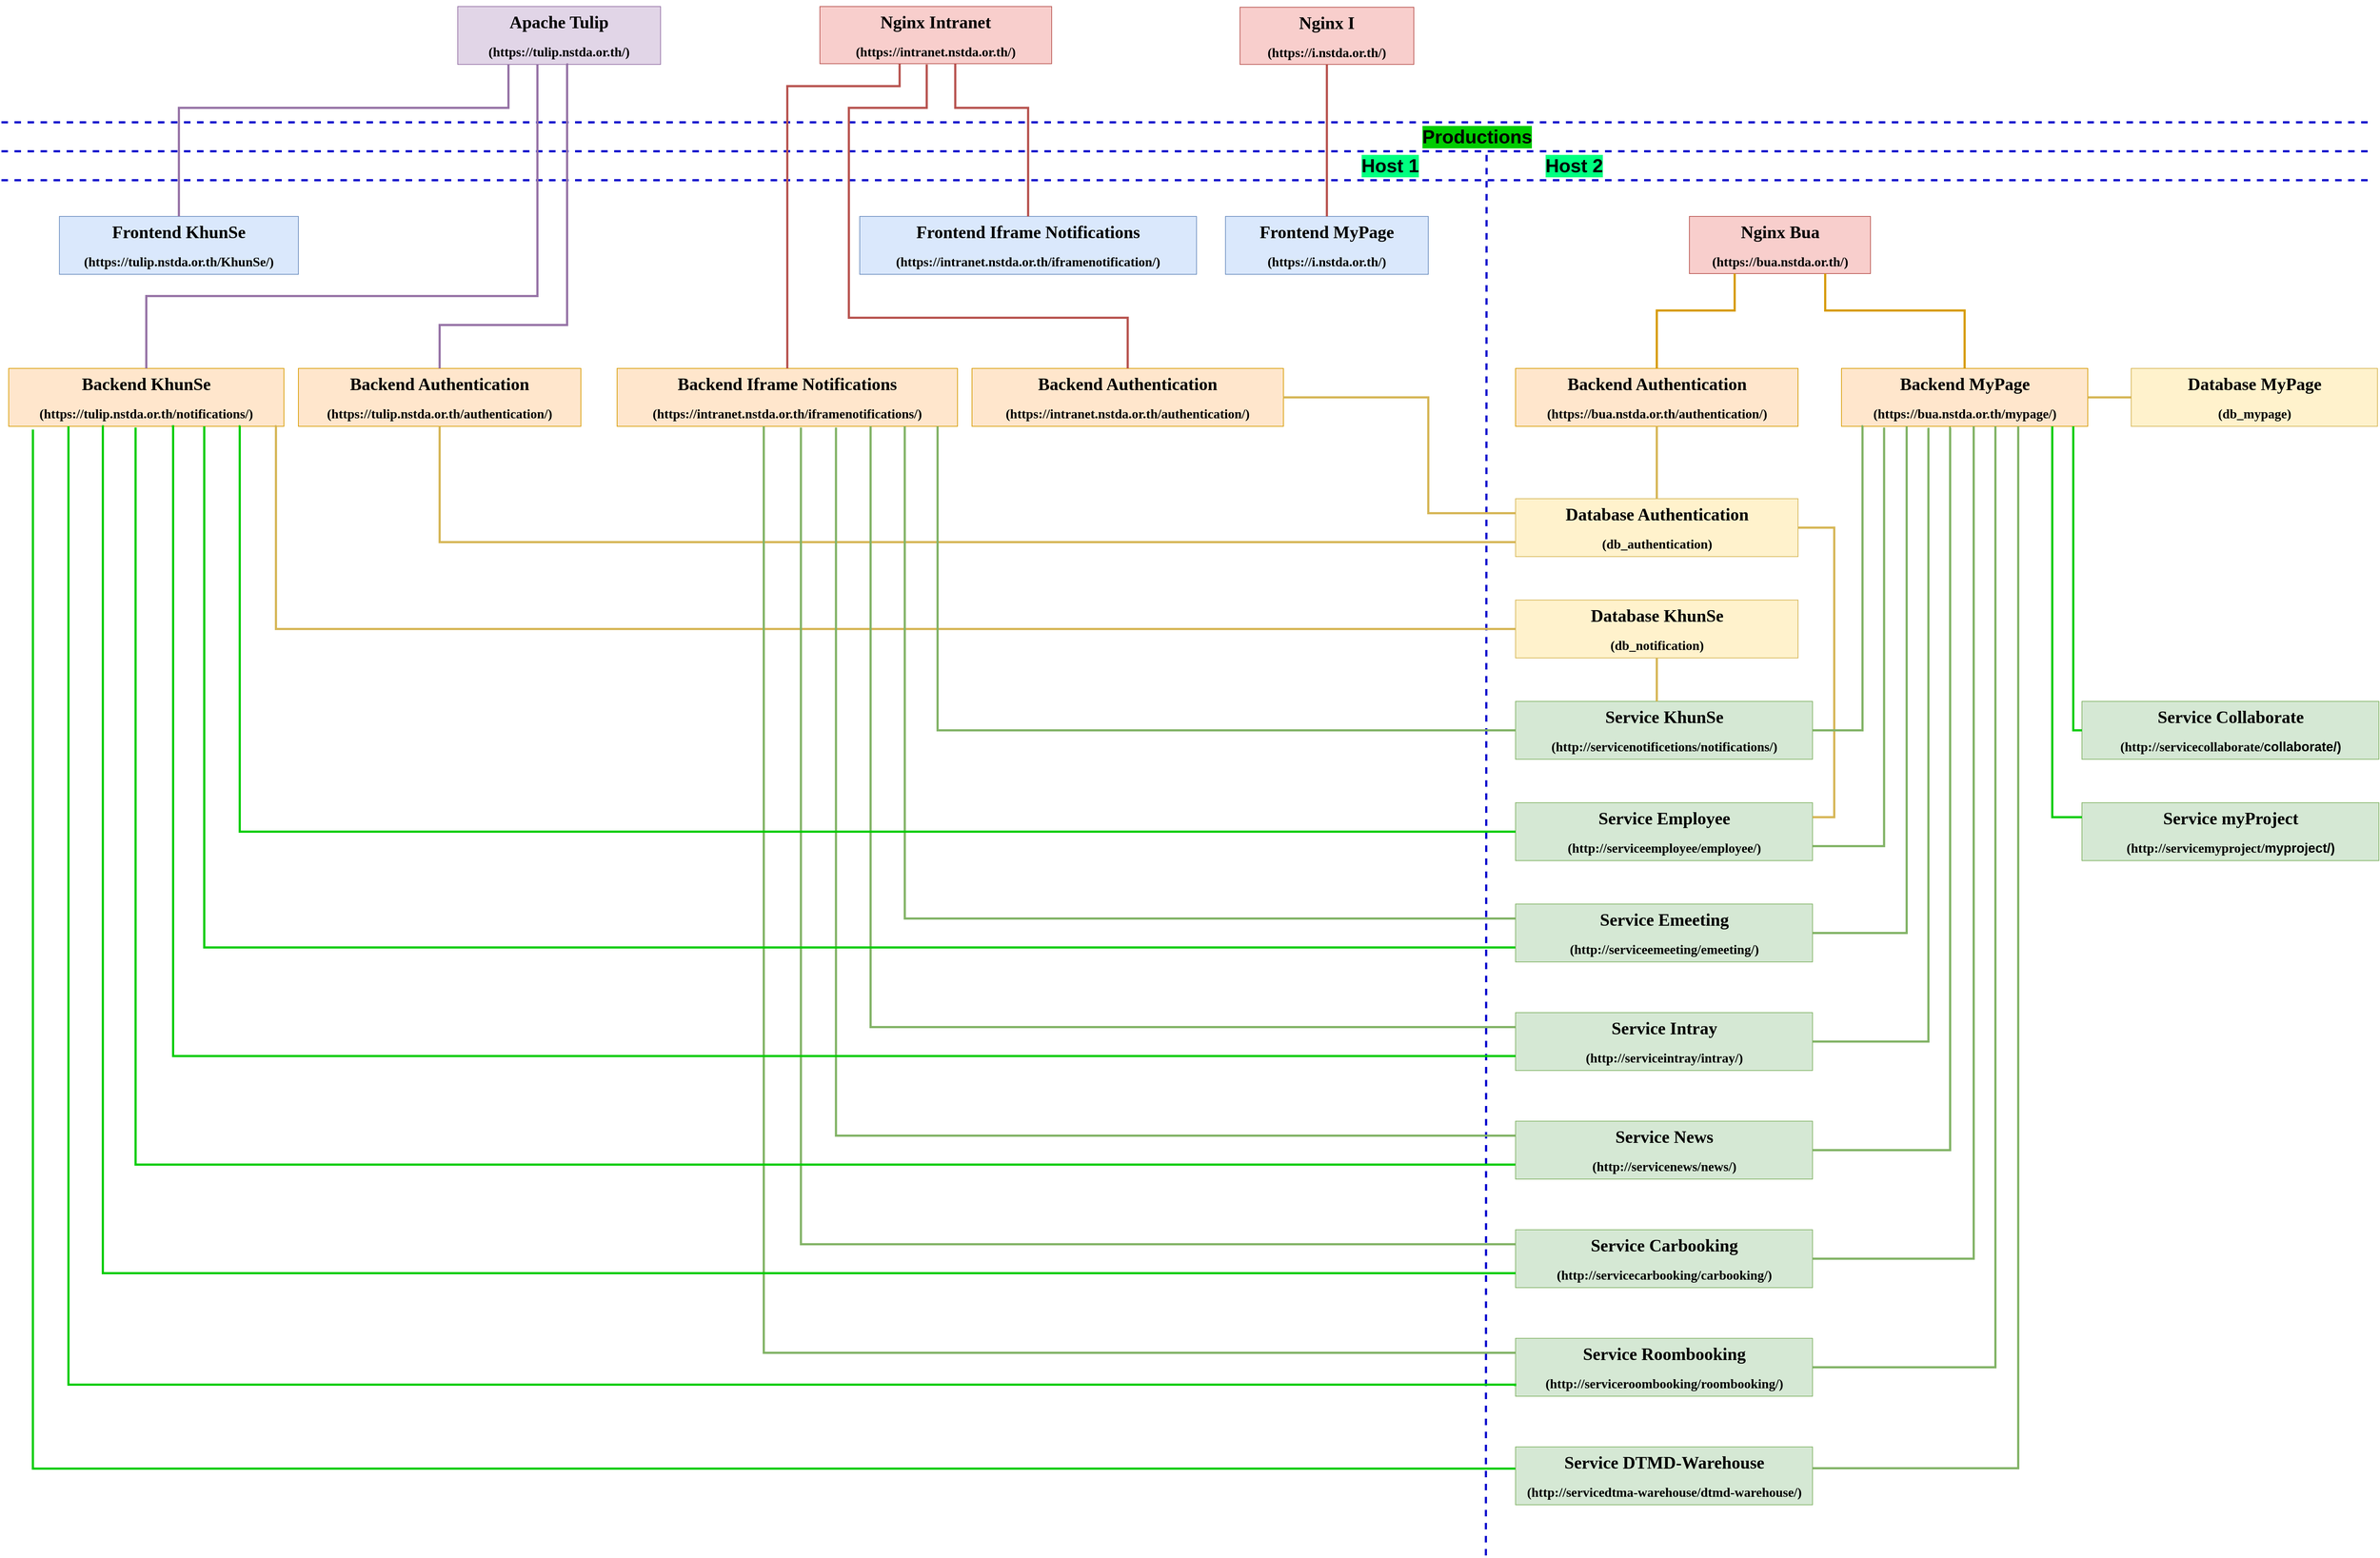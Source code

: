 <mxfile version="12.0.2" type="github" pages="1"><diagram id="PuvWTiWuYBsvPE7_PsKm" name="Page-1"><mxGraphModel dx="5520" dy="2437" grid="1" gridSize="10" guides="1" tooltips="1" connect="1" arrows="1" fold="1" page="1" pageScale="1" pageWidth="827" pageHeight="1169" math="0" shadow="0"><root><mxCell id="0"/><mxCell id="1" parent="0"/><mxCell id="FU3L2KJ_LTW0EthmkaDW-1" value="&lt;h1&gt;&lt;font face=&quot;Tahoma&quot;&gt;Frontend Iframe Notifications&lt;/font&gt;&lt;/h1&gt;&lt;h2&gt;&lt;font face=&quot;Tahoma&quot;&gt;(https://intranet.nstda.or.th/iframenotification/)&lt;/font&gt;&lt;/h2&gt;" style="rounded=0;whiteSpace=wrap;html=1;fillColor=#dae8fc;strokeColor=#6c8ebf;" parent="1" vertex="1"><mxGeometry x="375" y="330" width="465" height="80" as="geometry"/></mxCell><mxCell id="FU3L2KJ_LTW0EthmkaDW-2" value="&lt;h1&gt;&lt;font face=&quot;Tahoma&quot;&gt;Frontend KhunSe&lt;/font&gt;&lt;/h1&gt;&lt;h2&gt;&lt;font face=&quot;Tahoma&quot;&gt;(https://tulip.nstda.or.th/KhunSe/)&lt;/font&gt;&lt;/h2&gt;" style="rounded=0;whiteSpace=wrap;html=1;fillColor=#dae8fc;strokeColor=#6c8ebf;" parent="1" vertex="1"><mxGeometry x="-730" y="330" width="330" height="80" as="geometry"/></mxCell><mxCell id="FU3L2KJ_LTW0EthmkaDW-3" value="&lt;h1&gt;&lt;font face=&quot;Tahoma&quot;&gt;Frontend MyPage&lt;/font&gt;&lt;/h1&gt;&lt;h2&gt;&lt;font face=&quot;Tahoma&quot;&gt;(https://i.nstda.or.th/)&lt;/font&gt;&lt;/h2&gt;" style="rounded=0;whiteSpace=wrap;html=1;fillColor=#dae8fc;strokeColor=#6c8ebf;" parent="1" vertex="1"><mxGeometry x="880" y="330" width="280" height="80" as="geometry"/></mxCell><mxCell id="FU3L2KJ_LTW0EthmkaDW-4" value="&lt;h1&gt;&lt;font face=&quot;Tahoma&quot;&gt;Backend KhunSe&lt;/font&gt;&lt;/h1&gt;&lt;h2&gt;&lt;font face=&quot;Tahoma&quot;&gt;(https://tulip.nstda.or.th/notifications/)&lt;/font&gt;&lt;/h2&gt;" style="rounded=0;whiteSpace=wrap;html=1;fillColor=#ffe6cc;strokeColor=#d79b00;" parent="1" vertex="1"><mxGeometry x="-800" y="540" width="380" height="80" as="geometry"/></mxCell><mxCell id="FU3L2KJ_LTW0EthmkaDW-5" style="edgeStyle=orthogonalEdgeStyle;rounded=0;orthogonalLoop=1;jettySize=auto;html=1;exitX=0.584;exitY=1;exitDx=0;exitDy=0;entryX=0.5;entryY=0;entryDx=0;entryDy=0;strokeColor=#b85450;strokeWidth=3;fontSize=26;endArrow=none;endFill=0;fillColor=#f8cecc;exitPerimeter=0;" parent="1" source="FU3L2KJ_LTW0EthmkaDW-6" target="FU3L2KJ_LTW0EthmkaDW-1" edge="1"><mxGeometry relative="1" as="geometry"><Array as="points"><mxPoint x="507" y="180"/><mxPoint x="608" y="180"/></Array></mxGeometry></mxCell><mxCell id="FU3L2KJ_LTW0EthmkaDW-6" value="&lt;h1&gt;&lt;font face=&quot;Tahoma&quot;&gt;Nginx Intranet&lt;/font&gt;&lt;/h1&gt;&lt;h2&gt;&lt;font face=&quot;Tahoma&quot;&gt;(https://intranet.nstda.or.th/)&lt;/font&gt;&lt;/h2&gt;" style="rounded=0;whiteSpace=wrap;html=1;fillColor=#f8cecc;strokeColor=#b85450;" parent="1" vertex="1"><mxGeometry x="320" y="40" width="320" height="79" as="geometry"/></mxCell><mxCell id="FU3L2KJ_LTW0EthmkaDW-7" value="&lt;h1&gt;&lt;font face=&quot;Tahoma&quot;&gt;Apache Tulip&lt;/font&gt;&lt;/h1&gt;&lt;h2&gt;&lt;font face=&quot;Tahoma&quot;&gt;(https://tulip.nstda.or.th/)&lt;/font&gt;&lt;/h2&gt;" style="rounded=0;whiteSpace=wrap;html=1;fillColor=#e1d5e7;strokeColor=#9673a6;" parent="1" vertex="1"><mxGeometry x="-180" y="40" width="280" height="80" as="geometry"/></mxCell><mxCell id="FU3L2KJ_LTW0EthmkaDW-8" value="&lt;h1&gt;&lt;font face=&quot;Tahoma&quot;&gt;Backend Authentication&lt;/font&gt;&lt;/h1&gt;&lt;h2&gt;&lt;font face=&quot;Tahoma&quot;&gt;(https://tulip.nstda.or.th/authentication/)&lt;/font&gt;&lt;/h2&gt;" style="rounded=0;whiteSpace=wrap;html=1;fillColor=#ffe6cc;strokeColor=#d79b00;" parent="1" vertex="1"><mxGeometry x="-400" y="540" width="390" height="80" as="geometry"/></mxCell><mxCell id="FU3L2KJ_LTW0EthmkaDW-9" value="" style="endArrow=none;dashed=1;html=1;strokeColor=#0000CC;strokeWidth=3;" parent="1" edge="1"><mxGeometry width="50" height="50" relative="1" as="geometry"><mxPoint x="-810" y="240" as="sourcePoint"/><mxPoint x="2460" y="240" as="targetPoint"/></mxGeometry></mxCell><mxCell id="FU3L2KJ_LTW0EthmkaDW-10" value="&lt;b style=&quot;font-size: 26px;&quot;&gt;&lt;font style=&quot;font-size: 26px;&quot;&gt;Host 1&lt;/font&gt;&lt;/b&gt;" style="text;html=1;resizable=0;points=[];align=center;verticalAlign=middle;labelBackgroundColor=#00FF80;fontSize=26;" parent="FU3L2KJ_LTW0EthmkaDW-9" vertex="1" connectable="0"><mxGeometry x="-0.139" y="-10" relative="1" as="geometry"><mxPoint x="509.5" y="10" as="offset"/></mxGeometry></mxCell><mxCell id="FU3L2KJ_LTW0EthmkaDW-11" value="&lt;h1&gt;&lt;font face=&quot;Tahoma&quot;&gt;Nginx I&lt;/font&gt;&lt;/h1&gt;&lt;h2&gt;&lt;font face=&quot;Tahoma&quot;&gt;(https://i.nstda.or.th/)&lt;/font&gt;&lt;/h2&gt;" style="rounded=0;whiteSpace=wrap;html=1;fillColor=#f8cecc;strokeColor=#b85450;" parent="1" vertex="1"><mxGeometry x="900" y="41" width="240" height="79" as="geometry"/></mxCell><mxCell id="FU3L2KJ_LTW0EthmkaDW-12" value="" style="endArrow=none;dashed=1;html=1;strokeColor=#0000CC;strokeWidth=3;" parent="1" edge="1"><mxGeometry width="50" height="50" relative="1" as="geometry"><mxPoint x="-810" y="280" as="sourcePoint"/><mxPoint x="2460" y="280" as="targetPoint"/></mxGeometry></mxCell><mxCell id="FU3L2KJ_LTW0EthmkaDW-13" value="" style="endArrow=none;dashed=1;html=1;strokeColor=#0000CC;strokeWidth=3;" parent="1" edge="1"><mxGeometry width="50" height="50" relative="1" as="geometry"><mxPoint x="1239.5" y="2180" as="sourcePoint"/><mxPoint x="1240.5" y="240" as="targetPoint"/></mxGeometry></mxCell><mxCell id="FU3L2KJ_LTW0EthmkaDW-14" value="&lt;h1&gt;&lt;font face=&quot;Tahoma&quot;&gt;Nginx Bua&lt;/font&gt;&lt;/h1&gt;&lt;h2&gt;&lt;font face=&quot;Tahoma&quot;&gt;(https://bua.nstda.or.th/)&lt;/font&gt;&lt;/h2&gt;" style="rounded=0;whiteSpace=wrap;html=1;fillColor=#f8cecc;strokeColor=#b85450;" parent="1" vertex="1"><mxGeometry x="1520.5" y="330" width="250" height="79" as="geometry"/></mxCell><mxCell id="FU3L2KJ_LTW0EthmkaDW-15" value="" style="endArrow=none;dashed=1;html=1;strokeColor=#0000CC;strokeWidth=3;" parent="1" edge="1"><mxGeometry width="50" height="50" relative="1" as="geometry"><mxPoint x="-810" y="200" as="sourcePoint"/><mxPoint x="2460" y="200" as="targetPoint"/></mxGeometry></mxCell><mxCell id="FU3L2KJ_LTW0EthmkaDW-16" value="&lt;b style=&quot;font-size: 26px&quot;&gt;&lt;font style=&quot;font-size: 26px&quot;&gt;Productions&lt;/font&gt;&lt;/b&gt;" style="text;html=1;resizable=0;points=[];align=center;verticalAlign=middle;labelBackgroundColor=#00CC00;fontSize=26;" parent="FU3L2KJ_LTW0EthmkaDW-15" vertex="1" connectable="0"><mxGeometry x="-0.139" y="-10" relative="1" as="geometry"><mxPoint x="629.5" y="10" as="offset"/></mxGeometry></mxCell><mxCell id="FU3L2KJ_LTW0EthmkaDW-17" value="&lt;b style=&quot;font-size: 26px&quot;&gt;&lt;font style=&quot;font-size: 26px&quot;&gt;Host 2&lt;/font&gt;&lt;/b&gt;" style="text;html=1;resizable=0;points=[];align=center;verticalAlign=middle;labelBackgroundColor=#00FF80;fontSize=26;" parent="1" vertex="1" connectable="0"><mxGeometry x="1376.548" y="249.195" as="geometry"><mxPoint x="-16" y="10.5" as="offset"/></mxGeometry></mxCell><mxCell id="FU3L2KJ_LTW0EthmkaDW-18" style="edgeStyle=orthogonalEdgeStyle;rounded=0;orthogonalLoop=1;jettySize=auto;html=1;exitX=0.25;exitY=1;exitDx=0;exitDy=0;entryX=0.5;entryY=0;entryDx=0;entryDy=0;strokeColor=#9673a6;strokeWidth=3;fontSize=26;endArrow=none;endFill=0;fillColor=#e1d5e7;" parent="1" source="FU3L2KJ_LTW0EthmkaDW-7" target="FU3L2KJ_LTW0EthmkaDW-2" edge="1"><mxGeometry relative="1" as="geometry"><mxPoint x="-233" y="100" as="sourcePoint"/><mxPoint x="-500" y="309" as="targetPoint"/><Array as="points"><mxPoint x="-110" y="180"/><mxPoint x="-565" y="180"/></Array></mxGeometry></mxCell><mxCell id="FU3L2KJ_LTW0EthmkaDW-19" style="edgeStyle=orthogonalEdgeStyle;rounded=0;orthogonalLoop=1;jettySize=auto;html=1;exitX=0.25;exitY=1;exitDx=0;exitDy=0;entryX=0.5;entryY=0;entryDx=0;entryDy=0;strokeColor=#9673a6;strokeWidth=3;fontSize=26;endArrow=none;endFill=0;fillColor=#e1d5e7;" parent="1" target="FU3L2KJ_LTW0EthmkaDW-4" edge="1"><mxGeometry relative="1" as="geometry"><mxPoint x="-70" y="120" as="sourcePoint"/><mxPoint x="-230" y="331" as="targetPoint"/><Array as="points"><mxPoint x="-70" y="440"/><mxPoint x="-610" y="440"/></Array></mxGeometry></mxCell><mxCell id="FU3L2KJ_LTW0EthmkaDW-20" style="edgeStyle=orthogonalEdgeStyle;rounded=0;orthogonalLoop=1;jettySize=auto;html=1;exitX=0.25;exitY=1;exitDx=0;exitDy=0;entryX=0.5;entryY=0;entryDx=0;entryDy=0;strokeColor=#9673a6;strokeWidth=3;fontSize=26;endArrow=none;endFill=0;fillColor=#e1d5e7;" parent="1" target="FU3L2KJ_LTW0EthmkaDW-8" edge="1"><mxGeometry relative="1" as="geometry"><mxPoint x="-30" y="120" as="sourcePoint"/><mxPoint x="-569" y="539" as="targetPoint"/><Array as="points"><mxPoint x="-29" y="480"/><mxPoint x="-205" y="480"/></Array></mxGeometry></mxCell><mxCell id="FU3L2KJ_LTW0EthmkaDW-21" value="&lt;h1&gt;&lt;font face=&quot;Tahoma&quot;&gt;Backend Iframe Notifications&lt;/font&gt;&lt;/h1&gt;&lt;h2&gt;&lt;font face=&quot;Tahoma&quot;&gt;(https://intranet.nstda.or.th/iframenotifications/)&lt;/font&gt;&lt;/h2&gt;" style="rounded=0;whiteSpace=wrap;html=1;fillColor=#ffe6cc;strokeColor=#d79b00;" parent="1" vertex="1"><mxGeometry x="40" y="540" width="470" height="80" as="geometry"/></mxCell><mxCell id="FU3L2KJ_LTW0EthmkaDW-22" value="&lt;h1&gt;&lt;font face=&quot;Tahoma&quot;&gt;Backend Authentication&lt;/font&gt;&lt;/h1&gt;&lt;h2&gt;&lt;font face=&quot;Tahoma&quot;&gt;(https://intranet.nstda.or.th/authentication/)&lt;/font&gt;&lt;/h2&gt;" style="rounded=0;whiteSpace=wrap;html=1;fillColor=#ffe6cc;strokeColor=#d79b00;" parent="1" vertex="1"><mxGeometry x="530" y="540" width="430" height="80" as="geometry"/></mxCell><mxCell id="FU3L2KJ_LTW0EthmkaDW-23" style="edgeStyle=orthogonalEdgeStyle;rounded=0;orthogonalLoop=1;jettySize=auto;html=1;entryX=0.5;entryY=0;entryDx=0;entryDy=0;strokeColor=#b85450;strokeWidth=3;fontSize=26;endArrow=none;endFill=0;fillColor=#f8cecc;" parent="1" target="FU3L2KJ_LTW0EthmkaDW-22" edge="1"><mxGeometry relative="1" as="geometry"><mxPoint x="467.5" y="120" as="sourcePoint"/><mxPoint x="618" y="340" as="targetPoint"/><Array as="points"><mxPoint x="468" y="180"/><mxPoint x="360" y="180"/><mxPoint x="360" y="470"/><mxPoint x="745" y="470"/></Array></mxGeometry></mxCell><mxCell id="FU3L2KJ_LTW0EthmkaDW-24" style="edgeStyle=orthogonalEdgeStyle;rounded=0;orthogonalLoop=1;jettySize=auto;html=1;exitX=0.344;exitY=1;exitDx=0;exitDy=0;entryX=0.5;entryY=0;entryDx=0;entryDy=0;strokeColor=#b85450;strokeWidth=3;fontSize=26;endArrow=none;endFill=0;fillColor=#f8cecc;exitPerimeter=0;" parent="1" source="FU3L2KJ_LTW0EthmkaDW-6" target="FU3L2KJ_LTW0EthmkaDW-21" edge="1"><mxGeometry relative="1" as="geometry"><mxPoint x="150" y="218" as="sourcePoint"/><mxPoint x="251" y="429" as="targetPoint"/><Array as="points"><mxPoint x="430" y="150"/><mxPoint x="275" y="150"/></Array></mxGeometry></mxCell><mxCell id="FU3L2KJ_LTW0EthmkaDW-25" style="edgeStyle=orthogonalEdgeStyle;rounded=0;orthogonalLoop=1;jettySize=auto;html=1;exitX=0.5;exitY=1;exitDx=0;exitDy=0;entryX=0.5;entryY=0;entryDx=0;entryDy=0;strokeColor=#b85450;strokeWidth=3;fontSize=26;endArrow=none;endFill=0;fillColor=#f8cecc;" parent="1" source="FU3L2KJ_LTW0EthmkaDW-11" target="FU3L2KJ_LTW0EthmkaDW-3" edge="1"><mxGeometry relative="1" as="geometry"><mxPoint x="517" y="129" as="sourcePoint"/><mxPoint x="618" y="340" as="targetPoint"/><Array as="points"><mxPoint x="1020" y="160"/><mxPoint x="1020" y="160"/></Array></mxGeometry></mxCell><mxCell id="FU3L2KJ_LTW0EthmkaDW-26" value="&lt;h1&gt;&lt;font face=&quot;Tahoma&quot;&gt;Backend Authentication&lt;/font&gt;&lt;/h1&gt;&lt;h2&gt;&lt;font face=&quot;Tahoma&quot;&gt;(https://bua.nstda.or.th/authentication/)&lt;/font&gt;&lt;/h2&gt;" style="rounded=0;whiteSpace=wrap;html=1;fillColor=#ffe6cc;strokeColor=#d79b00;" parent="1" vertex="1"><mxGeometry x="1280.5" y="540" width="390" height="80" as="geometry"/></mxCell><mxCell id="FU3L2KJ_LTW0EthmkaDW-27" style="edgeStyle=orthogonalEdgeStyle;rounded=0;orthogonalLoop=1;jettySize=auto;html=1;exitX=0.25;exitY=1;exitDx=0;exitDy=0;entryX=0.5;entryY=0;entryDx=0;entryDy=0;strokeColor=#d79b00;strokeWidth=3;fontSize=26;endArrow=none;endFill=0;fillColor=#ffe6cc;" parent="1" source="FU3L2KJ_LTW0EthmkaDW-14" target="FU3L2KJ_LTW0EthmkaDW-26" edge="1"><mxGeometry relative="1" as="geometry"><mxPoint x="457.5" y="129" as="sourcePoint"/><mxPoint x="558.5" y="340" as="targetPoint"/><Array as="points"><mxPoint x="1583.5" y="460"/><mxPoint x="1475.5" y="460"/></Array></mxGeometry></mxCell><mxCell id="FU3L2KJ_LTW0EthmkaDW-28" value="&lt;h1&gt;&lt;font face=&quot;Tahoma&quot;&gt;Backend MyPage&lt;/font&gt;&lt;/h1&gt;&lt;h2&gt;&lt;font face=&quot;Tahoma&quot;&gt;(https://bua.nstda.or.th/mypage/)&lt;/font&gt;&lt;/h2&gt;" style="rounded=0;whiteSpace=wrap;html=1;fillColor=#ffe6cc;strokeColor=#d79b00;" parent="1" vertex="1"><mxGeometry x="1730.5" y="540" width="340" height="80" as="geometry"/></mxCell><mxCell id="FU3L2KJ_LTW0EthmkaDW-29" style="edgeStyle=orthogonalEdgeStyle;rounded=0;orthogonalLoop=1;jettySize=auto;html=1;exitX=0.75;exitY=1;exitDx=0;exitDy=0;entryX=0.5;entryY=0;entryDx=0;entryDy=0;strokeColor=#d79b00;strokeWidth=3;fontSize=26;endArrow=none;endFill=0;fillColor=#ffe6cc;" parent="1" source="FU3L2KJ_LTW0EthmkaDW-14" target="FU3L2KJ_LTW0EthmkaDW-28" edge="1"><mxGeometry relative="1" as="geometry"><mxPoint x="1593.5" y="419" as="sourcePoint"/><mxPoint x="1485.5" y="550" as="targetPoint"/><Array as="points"><mxPoint x="1708.5" y="460"/><mxPoint x="1900.5" y="460"/></Array></mxGeometry></mxCell><mxCell id="FU3L2KJ_LTW0EthmkaDW-30" value="&lt;h1&gt;&lt;font face=&quot;Tahoma&quot;&gt;Database Authentication&lt;/font&gt;&lt;/h1&gt;&lt;div&gt;&lt;h2&gt;&lt;font face=&quot;Tahoma&quot;&gt;(db_authentication)&lt;/font&gt;&lt;/h2&gt;&lt;/div&gt;" style="rounded=0;whiteSpace=wrap;html=1;fillColor=#fff2cc;strokeColor=#d6b656;" parent="1" vertex="1"><mxGeometry x="1280.5" y="720" width="390" height="80" as="geometry"/></mxCell><mxCell id="FU3L2KJ_LTW0EthmkaDW-31" style="edgeStyle=orthogonalEdgeStyle;rounded=0;orthogonalLoop=1;jettySize=auto;html=1;exitX=0.5;exitY=1;exitDx=0;exitDy=0;entryX=0.5;entryY=0;entryDx=0;entryDy=0;strokeColor=#d6b656;strokeWidth=3;fontSize=26;endArrow=none;endFill=0;fillColor=#fff2cc;" parent="1" source="FU3L2KJ_LTW0EthmkaDW-26" target="FU3L2KJ_LTW0EthmkaDW-30" edge="1"><mxGeometry relative="1" as="geometry"><mxPoint x="1557.857" y="628.714" as="sourcePoint"/><mxPoint x="1450.714" y="760.143" as="targetPoint"/><Array as="points"><mxPoint x="1475.5" y="700"/><mxPoint x="1475.5" y="700"/></Array></mxGeometry></mxCell><mxCell id="FU3L2KJ_LTW0EthmkaDW-32" style="edgeStyle=orthogonalEdgeStyle;rounded=0;orthogonalLoop=1;jettySize=auto;html=1;exitX=1;exitY=0.5;exitDx=0;exitDy=0;entryX=0;entryY=0.25;entryDx=0;entryDy=0;strokeColor=#d6b656;strokeWidth=3;fontSize=26;endArrow=none;endFill=0;fillColor=#fff2cc;" parent="1" source="FU3L2KJ_LTW0EthmkaDW-22" target="FU3L2KJ_LTW0EthmkaDW-30" edge="1"><mxGeometry relative="1" as="geometry"><mxPoint x="1544.714" y="630.143" as="sourcePoint"/><mxPoint x="1544.714" y="730.143" as="targetPoint"/><Array as="points"><mxPoint x="1160" y="580"/><mxPoint x="1160" y="740"/></Array></mxGeometry></mxCell><mxCell id="FU3L2KJ_LTW0EthmkaDW-33" style="edgeStyle=orthogonalEdgeStyle;rounded=0;orthogonalLoop=1;jettySize=auto;html=1;exitX=0.5;exitY=1;exitDx=0;exitDy=0;entryX=0;entryY=0.75;entryDx=0;entryDy=0;strokeColor=#d6b656;strokeWidth=3;fontSize=26;endArrow=none;endFill=0;fillColor=#fff2cc;" parent="1" source="FU3L2KJ_LTW0EthmkaDW-8" target="FU3L2KJ_LTW0EthmkaDW-30" edge="1"><mxGeometry relative="1" as="geometry"><mxPoint x="899.929" y="650.143" as="sourcePoint"/><mxPoint x="1279.929" y="810.143" as="targetPoint"/><Array as="points"><mxPoint x="-205" y="780"/></Array></mxGeometry></mxCell><mxCell id="FU3L2KJ_LTW0EthmkaDW-34" value="&lt;h1&gt;&lt;font face=&quot;Tahoma&quot;&gt;Database KhunSe&lt;/font&gt;&lt;/h1&gt;&lt;div&gt;&lt;h2&gt;&lt;font face=&quot;Tahoma&quot;&gt;(db_notification)&lt;/font&gt;&lt;/h2&gt;&lt;/div&gt;" style="rounded=0;whiteSpace=wrap;html=1;fillColor=#fff2cc;strokeColor=#d6b656;" parent="1" vertex="1"><mxGeometry x="1280.5" y="860" width="390" height="80" as="geometry"/></mxCell><mxCell id="FU3L2KJ_LTW0EthmkaDW-35" value="&lt;h1&gt;&lt;font face=&quot;Tahoma&quot;&gt;Database MyPage&lt;/font&gt;&lt;/h1&gt;&lt;div&gt;&lt;h2&gt;&lt;font face=&quot;Tahoma&quot;&gt;(db_mypage)&lt;/font&gt;&lt;/h2&gt;&lt;/div&gt;" style="rounded=0;whiteSpace=wrap;html=1;fillColor=#fff2cc;strokeColor=#d6b656;" parent="1" vertex="1"><mxGeometry x="2130.5" y="540" width="340" height="80" as="geometry"/></mxCell><mxCell id="FU3L2KJ_LTW0EthmkaDW-36" style="edgeStyle=orthogonalEdgeStyle;rounded=0;orthogonalLoop=1;jettySize=auto;html=1;strokeColor=#d6b656;strokeWidth=3;fontSize=26;endArrow=none;endFill=0;fillColor=#fff2cc;entryX=0;entryY=0.5;entryDx=0;entryDy=0;" parent="1" target="FU3L2KJ_LTW0EthmkaDW-35" edge="1"><mxGeometry relative="1" as="geometry"><mxPoint x="2070.5" y="580" as="sourcePoint"/><mxPoint x="1898.5" y="722" as="targetPoint"/><Array as="points"><mxPoint x="2100.5" y="580"/><mxPoint x="2100.5" y="580"/></Array></mxGeometry></mxCell><mxCell id="FU3L2KJ_LTW0EthmkaDW-37" style="edgeStyle=orthogonalEdgeStyle;rounded=0;orthogonalLoop=1;jettySize=auto;html=1;entryX=0;entryY=0.5;entryDx=0;entryDy=0;strokeColor=#d6b656;strokeWidth=3;fontSize=26;endArrow=none;endFill=0;fillColor=#fff2cc;" parent="1" target="FU3L2KJ_LTW0EthmkaDW-34" edge="1"><mxGeometry relative="1" as="geometry"><mxPoint x="-430" y="620" as="sourcePoint"/><mxPoint x="1350.429" y="790.143" as="targetPoint"/><Array as="points"><mxPoint x="-431" y="900"/></Array></mxGeometry></mxCell><mxCell id="FU3L2KJ_LTW0EthmkaDW-38" value="&lt;h1&gt;&lt;font face=&quot;Tahoma&quot;&gt;Service KhunSe&lt;/font&gt;&lt;/h1&gt;&lt;h2&gt;&lt;font face=&quot;Tahoma&quot;&gt;(http://servicenotificetions/notifications/)&lt;/font&gt;&lt;/h2&gt;" style="rounded=0;whiteSpace=wrap;html=1;fillColor=#d5e8d4;strokeColor=#82b366;" parent="1" vertex="1"><mxGeometry x="1280.5" y="1000" width="410" height="80" as="geometry"/></mxCell><mxCell id="FU3L2KJ_LTW0EthmkaDW-39" style="edgeStyle=orthogonalEdgeStyle;rounded=0;orthogonalLoop=1;jettySize=auto;html=1;exitX=0.5;exitY=1;exitDx=0;exitDy=0;strokeColor=#d6b656;strokeWidth=3;fontSize=26;endArrow=none;endFill=0;fillColor=#fff2cc;" parent="1" source="FU3L2KJ_LTW0EthmkaDW-34" edge="1"><mxGeometry relative="1" as="geometry"><mxPoint x="1485.214" y="630.143" as="sourcePoint"/><mxPoint x="1475.5" y="1000" as="targetPoint"/><Array as="points"><mxPoint x="1475.5" y="990"/><mxPoint x="1475.5" y="990"/></Array></mxGeometry></mxCell><mxCell id="FU3L2KJ_LTW0EthmkaDW-40" value="&lt;h1&gt;&lt;font face=&quot;Tahoma&quot;&gt;Service Employee&lt;/font&gt;&lt;/h1&gt;&lt;h2&gt;&lt;font face=&quot;Tahoma&quot;&gt;(http://serviceemployee/employee/)&lt;/font&gt;&lt;/h2&gt;" style="rounded=0;whiteSpace=wrap;html=1;fillColor=#d5e8d4;strokeColor=#82b366;" parent="1" vertex="1"><mxGeometry x="1280.5" y="1140" width="410" height="80" as="geometry"/></mxCell><mxCell id="FU3L2KJ_LTW0EthmkaDW-41" style="edgeStyle=orthogonalEdgeStyle;rounded=0;orthogonalLoop=1;jettySize=auto;html=1;exitX=1;exitY=0.5;exitDx=0;exitDy=0;strokeColor=#d6b656;strokeWidth=3;fontSize=26;endArrow=none;endFill=0;fillColor=#fff2cc;entryX=1;entryY=0.25;entryDx=0;entryDy=0;" parent="1" source="FU3L2KJ_LTW0EthmkaDW-30" target="FU3L2KJ_LTW0EthmkaDW-40" edge="1"><mxGeometry relative="1" as="geometry"><mxPoint x="1485.214" y="950.143" as="sourcePoint"/><mxPoint x="1485.214" y="1010.143" as="targetPoint"/><Array as="points"><mxPoint x="1720.5" y="760"/><mxPoint x="1720.5" y="1160"/></Array></mxGeometry></mxCell><mxCell id="FU3L2KJ_LTW0EthmkaDW-42" value="&lt;h1&gt;&lt;font face=&quot;Tahoma&quot;&gt;Service Emeeting&lt;/font&gt;&lt;/h1&gt;&lt;h2&gt;&lt;font face=&quot;Tahoma&quot;&gt;(http://serviceemeeting/emeeting/)&lt;/font&gt;&lt;/h2&gt;" style="rounded=0;whiteSpace=wrap;html=1;fillColor=#d5e8d4;strokeColor=#82b366;" parent="1" vertex="1"><mxGeometry x="1280.5" y="1280" width="410" height="80" as="geometry"/></mxCell><mxCell id="FU3L2KJ_LTW0EthmkaDW-43" value="&lt;h1&gt;&lt;font face=&quot;Tahoma&quot;&gt;Service Intray&lt;/font&gt;&lt;/h1&gt;&lt;h2&gt;&lt;font face=&quot;Tahoma&quot;&gt;(http://serviceintray/intray/)&lt;/font&gt;&lt;/h2&gt;" style="rounded=0;whiteSpace=wrap;html=1;fillColor=#d5e8d4;strokeColor=#82b366;" parent="1" vertex="1"><mxGeometry x="1280.5" y="1430" width="410" height="80" as="geometry"/></mxCell><mxCell id="FU3L2KJ_LTW0EthmkaDW-44" value="&lt;h1&gt;&lt;font face=&quot;Tahoma&quot;&gt;Service News&lt;/font&gt;&lt;/h1&gt;&lt;h2&gt;&lt;font face=&quot;Tahoma&quot;&gt;(http://servicenews/news/)&lt;/font&gt;&lt;/h2&gt;" style="rounded=0;whiteSpace=wrap;html=1;fillColor=#d5e8d4;strokeColor=#82b366;" parent="1" vertex="1"><mxGeometry x="1280.5" y="1580" width="410" height="80" as="geometry"/></mxCell><mxCell id="FU3L2KJ_LTW0EthmkaDW-45" value="&lt;h1&gt;&lt;font face=&quot;Tahoma&quot;&gt;Service Carbooking&lt;/font&gt;&lt;/h1&gt;&lt;h2&gt;&lt;font face=&quot;Tahoma&quot;&gt;(http://servicecarbooking/carbooking/)&lt;/font&gt;&lt;/h2&gt;" style="rounded=0;whiteSpace=wrap;html=1;fillColor=#d5e8d4;strokeColor=#82b366;" parent="1" vertex="1"><mxGeometry x="1280.5" y="1730" width="410" height="80" as="geometry"/></mxCell><mxCell id="FU3L2KJ_LTW0EthmkaDW-46" value="&lt;h1&gt;&lt;font face=&quot;Tahoma&quot;&gt;Service Roombooking&lt;/font&gt;&lt;/h1&gt;&lt;h2&gt;&lt;font face=&quot;Tahoma&quot;&gt;(http://serviceroombooking/roombooking/)&lt;/font&gt;&lt;/h2&gt;" style="rounded=0;whiteSpace=wrap;html=1;fillColor=#d5e8d4;strokeColor=#82b366;" parent="1" vertex="1"><mxGeometry x="1280.5" y="1880" width="410" height="80" as="geometry"/></mxCell><mxCell id="FU3L2KJ_LTW0EthmkaDW-47" style="edgeStyle=orthogonalEdgeStyle;rounded=0;orthogonalLoop=1;jettySize=auto;html=1;strokeColor=#82b366;strokeWidth=3;fontSize=26;endArrow=none;endFill=0;fillColor=#d5e8d4;entryX=0;entryY=0.5;entryDx=0;entryDy=0;" parent="1" target="FU3L2KJ_LTW0EthmkaDW-38" edge="1"><mxGeometry relative="1" as="geometry"><mxPoint x="482.5" y="620" as="sourcePoint"/><mxPoint x="1340" y="1020" as="targetPoint"/><Array as="points"><mxPoint x="482" y="1040"/></Array></mxGeometry></mxCell><mxCell id="FU3L2KJ_LTW0EthmkaDW-48" style="edgeStyle=orthogonalEdgeStyle;rounded=0;orthogonalLoop=1;jettySize=auto;html=1;exitX=0.845;exitY=1;exitDx=0;exitDy=0;strokeColor=#82b366;strokeWidth=3;fontSize=26;endArrow=none;endFill=0;fillColor=#d5e8d4;entryX=0;entryY=0.25;entryDx=0;entryDy=0;exitPerimeter=0;" parent="1" source="FU3L2KJ_LTW0EthmkaDW-21" target="FU3L2KJ_LTW0EthmkaDW-42" edge="1"><mxGeometry relative="1" as="geometry"><mxPoint x="402" y="630" as="sourcePoint"/><mxPoint x="1350.333" y="1050" as="targetPoint"/><Array as="points"><mxPoint x="437" y="1300"/></Array></mxGeometry></mxCell><mxCell id="FU3L2KJ_LTW0EthmkaDW-49" style="edgeStyle=orthogonalEdgeStyle;rounded=0;orthogonalLoop=1;jettySize=auto;html=1;strokeColor=#82b366;strokeWidth=3;fontSize=26;endArrow=none;endFill=0;fillColor=#d5e8d4;entryX=0;entryY=0.25;entryDx=0;entryDy=0;" parent="1" target="FU3L2KJ_LTW0EthmkaDW-43" edge="1"><mxGeometry relative="1" as="geometry"><mxPoint x="390" y="620" as="sourcePoint"/><mxPoint x="1290" y="1420" as="targetPoint"/><Array as="points"><mxPoint x="390" y="1450"/></Array></mxGeometry></mxCell><mxCell id="FU3L2KJ_LTW0EthmkaDW-50" style="edgeStyle=orthogonalEdgeStyle;rounded=0;orthogonalLoop=1;jettySize=auto;html=1;strokeColor=#82b366;strokeWidth=3;fontSize=26;endArrow=none;endFill=0;fillColor=#d5e8d4;entryX=0;entryY=0.25;entryDx=0;entryDy=0;exitX=0.643;exitY=1.021;exitDx=0;exitDy=0;exitPerimeter=0;" parent="1" source="FU3L2KJ_LTW0EthmkaDW-21" target="FU3L2KJ_LTW0EthmkaDW-44" edge="1"><mxGeometry relative="1" as="geometry"><mxPoint x="290" y="650" as="sourcePoint"/><mxPoint x="1292.833" y="1480" as="targetPoint"/><Array as="points"><mxPoint x="342" y="1600"/></Array></mxGeometry></mxCell><mxCell id="FU3L2KJ_LTW0EthmkaDW-51" style="edgeStyle=orthogonalEdgeStyle;rounded=0;orthogonalLoop=1;jettySize=auto;html=1;strokeColor=#82b366;strokeWidth=3;fontSize=26;endArrow=none;endFill=0;fillColor=#d5e8d4;entryX=0;entryY=0.25;entryDx=0;entryDy=0;exitX=0.54;exitY=1.021;exitDx=0;exitDy=0;exitPerimeter=0;" parent="1" source="FU3L2KJ_LTW0EthmkaDW-21" target="FU3L2KJ_LTW0EthmkaDW-45" edge="1"><mxGeometry relative="1" as="geometry"><mxPoint x="294" y="660" as="sourcePoint"/><mxPoint x="1292.333" y="1738.5" as="targetPoint"/><Array as="points"><mxPoint x="294" y="1750"/></Array></mxGeometry></mxCell><mxCell id="FU3L2KJ_LTW0EthmkaDW-52" style="edgeStyle=orthogonalEdgeStyle;rounded=0;orthogonalLoop=1;jettySize=auto;html=1;strokeColor=#82b366;strokeWidth=3;fontSize=26;endArrow=none;endFill=0;fillColor=#d5e8d4;entryX=0;entryY=0.25;entryDx=0;entryDy=0;exitX=0.54;exitY=1.021;exitDx=0;exitDy=0;exitPerimeter=0;" parent="1" target="FU3L2KJ_LTW0EthmkaDW-46" edge="1"><mxGeometry relative="1" as="geometry"><mxPoint x="242.5" y="620" as="sourcePoint"/><mxPoint x="1288.833" y="1748.5" as="targetPoint"/><Array as="points"><mxPoint x="242" y="1900"/></Array></mxGeometry></mxCell><mxCell id="FU3L2KJ_LTW0EthmkaDW-53" style="edgeStyle=orthogonalEdgeStyle;rounded=0;orthogonalLoop=1;jettySize=auto;html=1;strokeColor=#00CC00;strokeWidth=3;fontSize=26;endArrow=none;endFill=0;fillColor=#d5e8d4;entryX=0;entryY=0.5;entryDx=0;entryDy=0;" parent="1" target="FU3L2KJ_LTW0EthmkaDW-40" edge="1"><mxGeometry relative="1" as="geometry"><mxPoint x="-480" y="620" as="sourcePoint"/><mxPoint x="1340" y="1070" as="targetPoint"/><Array as="points"><mxPoint x="-481" y="1180"/></Array></mxGeometry></mxCell><mxCell id="FU3L2KJ_LTW0EthmkaDW-54" style="edgeStyle=orthogonalEdgeStyle;rounded=0;orthogonalLoop=1;jettySize=auto;html=1;strokeColor=#00CC00;strokeWidth=3;fontSize=26;endArrow=none;endFill=0;fillColor=#d5e8d4;" parent="1" edge="1"><mxGeometry relative="1" as="geometry"><mxPoint x="-530" y="620" as="sourcePoint"/><mxPoint x="1280" y="1340" as="targetPoint"/><Array as="points"><mxPoint x="-530" y="1340"/></Array></mxGeometry></mxCell><mxCell id="FU3L2KJ_LTW0EthmkaDW-55" style="edgeStyle=orthogonalEdgeStyle;rounded=0;orthogonalLoop=1;jettySize=auto;html=1;strokeColor=#00CC00;strokeWidth=3;fontSize=26;endArrow=none;endFill=0;fillColor=#d5e8d4;exitX=0.593;exitY=1;exitDx=0;exitDy=0;exitPerimeter=0;entryX=0;entryY=0.75;entryDx=0;entryDy=0;" parent="1" source="FU3L2KJ_LTW0EthmkaDW-4" edge="1" target="FU3L2KJ_LTW0EthmkaDW-43"><mxGeometry relative="1" as="geometry"><mxPoint x="-530.167" y="770" as="sourcePoint"/><mxPoint x="1340" y="1490" as="targetPoint"/><Array as="points"><mxPoint x="-573" y="1490"/></Array></mxGeometry></mxCell><mxCell id="FU3L2KJ_LTW0EthmkaDW-56" style="edgeStyle=orthogonalEdgeStyle;rounded=0;orthogonalLoop=1;jettySize=auto;html=1;strokeColor=#00CC00;strokeWidth=3;fontSize=26;endArrow=none;endFill=0;fillColor=#d5e8d4;exitX=0.461;exitY=1.021;exitDx=0;exitDy=0;exitPerimeter=0;" parent="1" source="FU3L2KJ_LTW0EthmkaDW-4" edge="1"><mxGeometry relative="1" as="geometry"><mxPoint x="-575.167" y="770" as="sourcePoint"/><mxPoint x="1280" y="1640" as="targetPoint"/><Array as="points"><mxPoint x="-625" y="1640"/></Array></mxGeometry></mxCell><mxCell id="FU3L2KJ_LTW0EthmkaDW-57" style="edgeStyle=orthogonalEdgeStyle;rounded=0;orthogonalLoop=1;jettySize=auto;html=1;strokeColor=#00CC00;strokeWidth=3;fontSize=26;endArrow=none;endFill=0;fillColor=#d5e8d4;exitX=0.339;exitY=1;exitDx=0;exitDy=0;exitPerimeter=0;entryX=0;entryY=0.75;entryDx=0;entryDy=0;" parent="1" source="FU3L2KJ_LTW0EthmkaDW-4" edge="1" target="FU3L2KJ_LTW0EthmkaDW-45"><mxGeometry relative="1" as="geometry"><mxPoint x="-625.167" y="770.667" as="sourcePoint"/><mxPoint x="1340" y="1790" as="targetPoint"/><Array as="points"><mxPoint x="-670" y="1790"/></Array></mxGeometry></mxCell><mxCell id="FU3L2KJ_LTW0EthmkaDW-58" style="edgeStyle=orthogonalEdgeStyle;rounded=0;orthogonalLoop=1;jettySize=auto;html=1;strokeColor=#00CC00;strokeWidth=3;fontSize=26;endArrow=none;endFill=0;fillColor=#d5e8d4;" parent="1" edge="1"><mxGeometry relative="1" as="geometry"><mxPoint x="-717.5" y="620" as="sourcePoint"/><mxPoint x="1280" y="1946" as="targetPoint"/><Array as="points"><mxPoint x="-718" y="1944"/></Array></mxGeometry></mxCell><mxCell id="FU3L2KJ_LTW0EthmkaDW-59" style="edgeStyle=orthogonalEdgeStyle;rounded=0;orthogonalLoop=1;jettySize=auto;html=1;strokeColor=#82b366;strokeWidth=3;fontSize=26;endArrow=none;endFill=0;fillColor=#d5e8d4;entryX=1;entryY=0.5;entryDx=0;entryDy=0;" parent="1" target="FU3L2KJ_LTW0EthmkaDW-38" edge="1"><mxGeometry relative="1" as="geometry"><mxPoint x="1760.5" y="620" as="sourcePoint"/><mxPoint x="2688.833" y="1130" as="targetPoint"/><Array as="points"><mxPoint x="1759.5" y="1040"/></Array></mxGeometry></mxCell><mxCell id="FU3L2KJ_LTW0EthmkaDW-60" style="edgeStyle=orthogonalEdgeStyle;rounded=0;orthogonalLoop=1;jettySize=auto;html=1;strokeColor=#82b366;strokeWidth=3;fontSize=26;endArrow=none;endFill=0;fillColor=#d5e8d4;entryX=1;entryY=0.5;entryDx=0;entryDy=0;exitX=0.173;exitY=1.021;exitDx=0;exitDy=0;exitPerimeter=0;" parent="1" source="FU3L2KJ_LTW0EthmkaDW-28" edge="1"><mxGeometry relative="1" as="geometry"><mxPoint x="1758.667" y="780" as="sourcePoint"/><mxPoint x="1690.5" y="1200" as="targetPoint"/><Array as="points"><mxPoint x="1789.5" y="1200"/></Array></mxGeometry></mxCell><mxCell id="FU3L2KJ_LTW0EthmkaDW-61" style="edgeStyle=orthogonalEdgeStyle;rounded=0;orthogonalLoop=1;jettySize=auto;html=1;strokeColor=#82b366;strokeWidth=3;fontSize=26;endArrow=none;endFill=0;fillColor=#d5e8d4;entryX=1;entryY=0.5;entryDx=0;entryDy=0;" parent="1" edge="1"><mxGeometry relative="1" as="geometry"><mxPoint x="1820.5" y="620" as="sourcePoint"/><mxPoint x="1690.5" y="1320" as="targetPoint"/><Array as="points"><mxPoint x="1820.5" y="1320"/></Array></mxGeometry></mxCell><mxCell id="FU3L2KJ_LTW0EthmkaDW-62" style="edgeStyle=orthogonalEdgeStyle;rounded=0;orthogonalLoop=1;jettySize=auto;html=1;strokeColor=#82b366;strokeWidth=3;fontSize=26;endArrow=none;endFill=0;fillColor=#d5e8d4;entryX=1;entryY=0.5;entryDx=0;entryDy=0;exitX=0.349;exitY=1.042;exitDx=0;exitDy=0;exitPerimeter=0;" parent="1" source="FU3L2KJ_LTW0EthmkaDW-28" edge="1"><mxGeometry relative="1" as="geometry"><mxPoint x="1822.333" y="770" as="sourcePoint"/><mxPoint x="1690.5" y="1470" as="targetPoint"/><Array as="points"><mxPoint x="1850.5" y="623"/><mxPoint x="1850.5" y="1470"/></Array></mxGeometry></mxCell><mxCell id="FU3L2KJ_LTW0EthmkaDW-63" style="edgeStyle=orthogonalEdgeStyle;rounded=0;orthogonalLoop=1;jettySize=auto;html=1;strokeColor=#82b366;strokeWidth=3;fontSize=26;endArrow=none;endFill=0;fillColor=#d5e8d4;entryX=1;entryY=0.5;entryDx=0;entryDy=0;" parent="1" target="FU3L2KJ_LTW0EthmkaDW-44" edge="1"><mxGeometry relative="1" as="geometry"><mxPoint x="1881.5" y="622" as="sourcePoint"/><mxPoint x="1769.833" y="1586.5" as="targetPoint"/><Array as="points"><mxPoint x="1880.5" y="1620"/></Array></mxGeometry></mxCell><mxCell id="FU3L2KJ_LTW0EthmkaDW-64" style="edgeStyle=orthogonalEdgeStyle;rounded=0;orthogonalLoop=1;jettySize=auto;html=1;strokeColor=#82b366;strokeWidth=3;fontSize=26;endArrow=none;endFill=0;fillColor=#d5e8d4;entryX=1;entryY=0.5;entryDx=0;entryDy=0;" parent="1" target="FU3L2KJ_LTW0EthmkaDW-45" edge="1"><mxGeometry relative="1" as="geometry"><mxPoint x="1913" y="620" as="sourcePoint"/><mxPoint x="1820.5" y="1720" as="targetPoint"/><Array as="points"><mxPoint x="1912.5" y="1770"/></Array></mxGeometry></mxCell><mxCell id="FU3L2KJ_LTW0EthmkaDW-65" style="edgeStyle=orthogonalEdgeStyle;rounded=0;orthogonalLoop=1;jettySize=auto;html=1;strokeColor=#82b366;strokeWidth=3;fontSize=26;endArrow=none;endFill=0;fillColor=#d5e8d4;entryX=1;entryY=0.5;entryDx=0;entryDy=0;" parent="1" edge="1"><mxGeometry relative="1" as="geometry"><mxPoint x="1943" y="620" as="sourcePoint"/><mxPoint x="1690.5" y="1920" as="targetPoint"/><Array as="points"><mxPoint x="1942.5" y="1920"/></Array></mxGeometry></mxCell><mxCell id="FU3L2KJ_LTW0EthmkaDW-66" value="&lt;h1&gt;&lt;font face=&quot;Tahoma&quot;&gt;Service Collaborate&lt;/font&gt;&lt;/h1&gt;&lt;div&gt;&lt;h2&gt;&lt;font face=&quot;Tahoma&quot;&gt;(http://servicecollaborate/&lt;/font&gt;collaborate/)&lt;/h2&gt;&lt;/div&gt;" style="rounded=0;whiteSpace=wrap;html=1;fillColor=#d5e8d4;strokeColor=#82b366;" parent="1" vertex="1"><mxGeometry x="2062.5" y="1000" width="410" height="80" as="geometry"/></mxCell><mxCell id="FU3L2KJ_LTW0EthmkaDW-67" value="&lt;h1&gt;&lt;font face=&quot;Tahoma&quot;&gt;Service myProject&lt;/font&gt;&lt;/h1&gt;&lt;div&gt;&lt;h2&gt;&lt;font face=&quot;Tahoma&quot;&gt;(http://servicemyproject/&lt;/font&gt;myproject/)&lt;/h2&gt;&lt;/div&gt;" style="rounded=0;whiteSpace=wrap;html=1;fillColor=#d5e8d4;strokeColor=#82b366;" parent="1" vertex="1"><mxGeometry x="2062.5" y="1140" width="410" height="80" as="geometry"/></mxCell><mxCell id="FU3L2KJ_LTW0EthmkaDW-74" style="edgeStyle=orthogonalEdgeStyle;rounded=0;orthogonalLoop=1;jettySize=auto;html=1;strokeColor=#00CC00;strokeWidth=3;fontSize=26;endArrow=none;endFill=0;fillColor=#d5e8d4;entryX=0;entryY=0.25;entryDx=0;entryDy=0;" parent="1" target="FU3L2KJ_LTW0EthmkaDW-67" edge="1"><mxGeometry relative="1" as="geometry"><mxPoint x="2021.5" y="631" as="sourcePoint"/><mxPoint x="2141.5" y="1190" as="targetPoint"/><Array as="points"><mxPoint x="2021.5" y="620"/><mxPoint x="2021.5" y="1160"/></Array></mxGeometry></mxCell><mxCell id="FU3L2KJ_LTW0EthmkaDW-75" style="edgeStyle=orthogonalEdgeStyle;rounded=0;orthogonalLoop=1;jettySize=auto;html=1;strokeColor=#00CC00;strokeWidth=3;fontSize=26;endArrow=none;endFill=0;fillColor=#d5e8d4;entryX=0;entryY=0.5;entryDx=0;entryDy=0;" parent="1" target="FU3L2KJ_LTW0EthmkaDW-66" edge="1"><mxGeometry relative="1" as="geometry"><mxPoint x="2050.5" y="620" as="sourcePoint"/><mxPoint x="2150.5" y="1160" as="targetPoint"/><Array as="points"><mxPoint x="2050.5" y="620"/><mxPoint x="2050.5" y="1040"/></Array></mxGeometry></mxCell><mxCell id="wj5XN5FKZXzQjnMg-kvC-1" value="&lt;h1&gt;&lt;font face=&quot;Tahoma&quot;&gt;Service DTMD-Warehouse&lt;/font&gt;&lt;/h1&gt;&lt;h2&gt;&lt;font face=&quot;Tahoma&quot;&gt;(http://servicedtma-warehouse/dtmd-warehouse/)&lt;/font&gt;&lt;/h2&gt;" style="rounded=0;whiteSpace=wrap;html=1;fillColor=#d5e8d4;strokeColor=#82b366;" vertex="1" parent="1"><mxGeometry x="1280.5" y="2030" width="410" height="80" as="geometry"/></mxCell><mxCell id="wj5XN5FKZXzQjnMg-kvC-2" style="edgeStyle=orthogonalEdgeStyle;rounded=0;orthogonalLoop=1;jettySize=auto;html=1;strokeColor=#00CC00;strokeWidth=3;fontSize=26;endArrow=none;endFill=0;fillColor=#d5e8d4;exitX=0.088;exitY=1.056;exitDx=0;exitDy=0;exitPerimeter=0;" edge="1" parent="1" source="FU3L2KJ_LTW0EthmkaDW-4"><mxGeometry relative="1" as="geometry"><mxPoint x="-707.5" y="760" as="sourcePoint"/><mxPoint x="1280" y="2060" as="targetPoint"/><Array as="points"><mxPoint x="-767" y="2060"/><mxPoint x="1280" y="2060"/></Array></mxGeometry></mxCell><mxCell id="wj5XN5FKZXzQjnMg-kvC-3" style="edgeStyle=orthogonalEdgeStyle;rounded=0;orthogonalLoop=1;jettySize=auto;html=1;strokeColor=#82b366;strokeWidth=3;fontSize=26;endArrow=none;endFill=0;fillColor=#d5e8d4;entryX=1;entryY=0.5;entryDx=0;entryDy=0;" edge="1" parent="1"><mxGeometry relative="1" as="geometry"><mxPoint x="1974.5" y="620" as="sourcePoint"/><mxPoint x="1690" y="2059.5" as="targetPoint"/><Array as="points"><mxPoint x="1974.5" y="2060"/></Array></mxGeometry></mxCell></root></mxGraphModel></diagram></mxfile>
